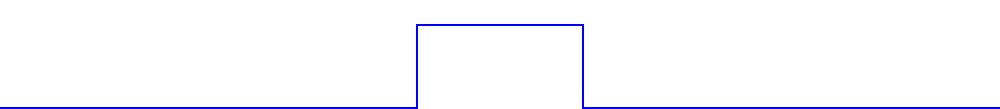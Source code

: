 import graph;
size(500,100);

real f(real t) {
  if(t > -1 && t <1)
    return 1.3;
  return 0;

};


draw(graph(f,-6,6),invisible);

draw((-6,0)..(-1,0),blue);
draw((-1,0)..(-1,1),blue);
draw((-1,1)..(1,1),blue);
draw((1,0)..(1,1),blue);
draw((1,0)..(6,0),blue);

//axes();

//xaxis("$t$",BottomTop,LeftTicks);
//yaxis("$y(t)$",LeftRight,RightTicks);
